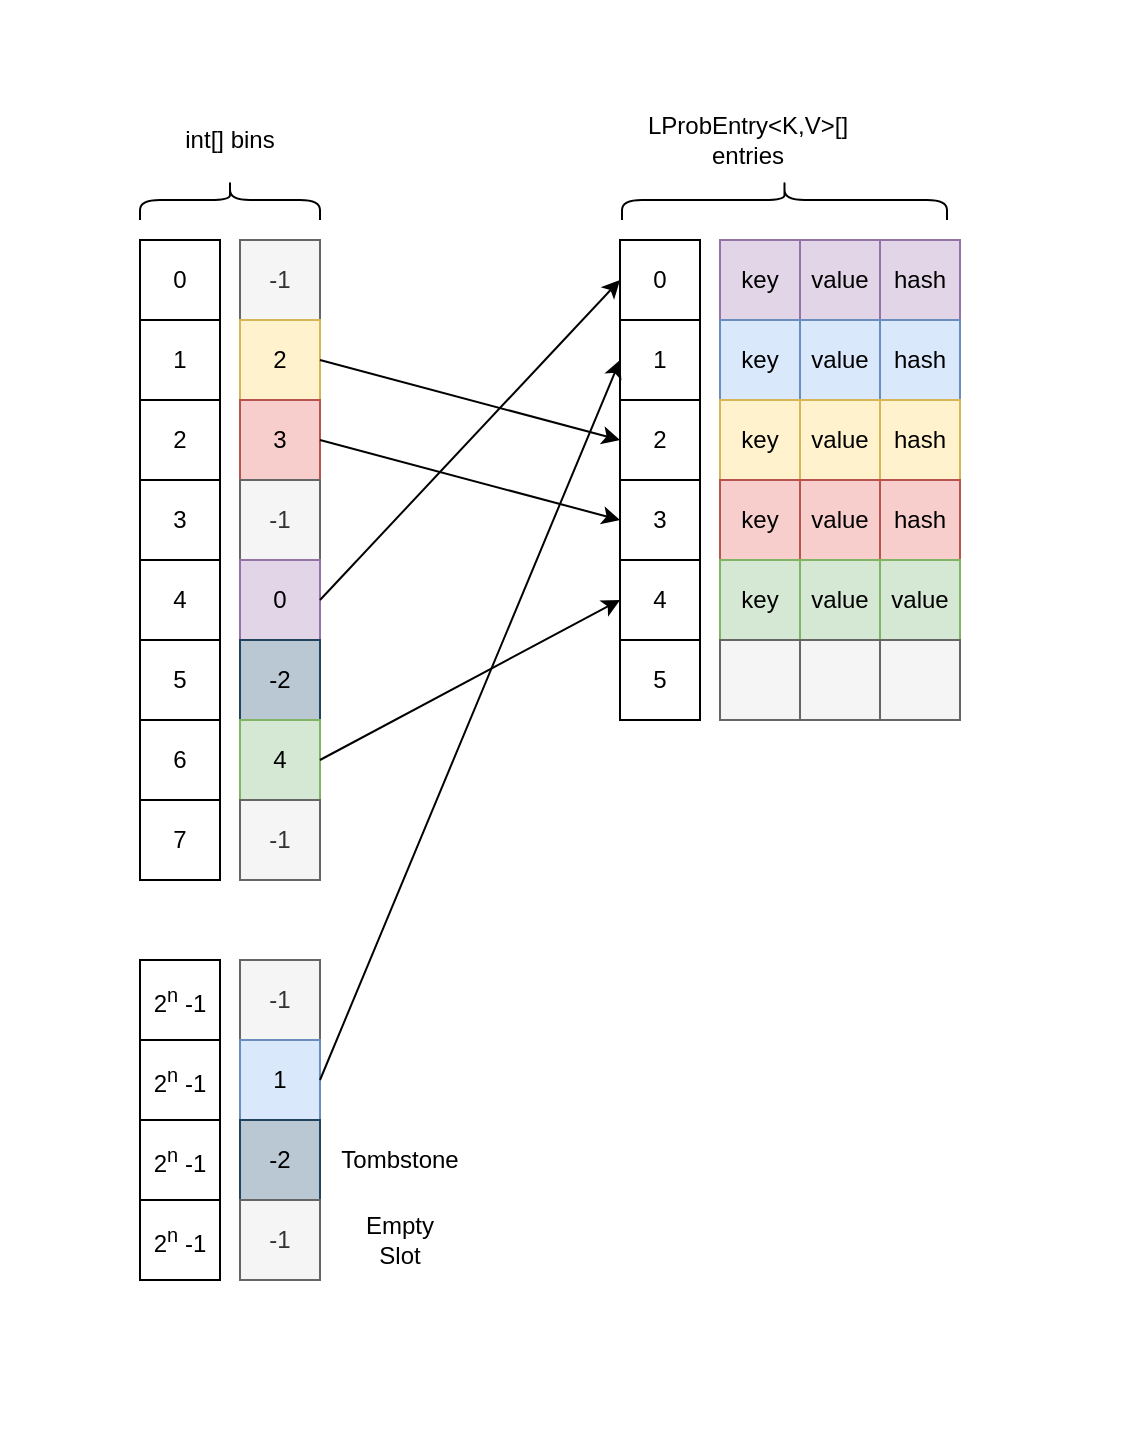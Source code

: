 <mxfile version="15.7.3" type="device"><diagram id="10dCYZjO8WGmn24cJFQH" name="Page-1"><mxGraphModel dx="1106" dy="920" grid="1" gridSize="10" guides="1" tooltips="1" connect="1" arrows="1" fold="1" page="1" pageScale="1" pageWidth="827" pageHeight="1169" math="0" shadow="0"><root><mxCell id="0"/><mxCell id="1" parent="0"/><mxCell id="0Dd41MDwj-d3mXNEJrvE-61" value="" style="rounded=0;whiteSpace=wrap;html=1;fillColor=none;strokeColor=none;" vertex="1" parent="1"><mxGeometry x="80" y="40" width="560" height="720" as="geometry"/></mxCell><mxCell id="0Dd41MDwj-d3mXNEJrvE-1" value="-1" style="rounded=0;whiteSpace=wrap;html=1;fillColor=#f5f5f5;fontColor=#333333;strokeColor=#666666;" vertex="1" parent="1"><mxGeometry x="200" y="160" width="40" height="40" as="geometry"/></mxCell><mxCell id="0Dd41MDwj-d3mXNEJrvE-2" value="2" style="rounded=0;whiteSpace=wrap;html=1;fillColor=#fff2cc;strokeColor=#d6b656;" vertex="1" parent="1"><mxGeometry x="200" y="200" width="40" height="40" as="geometry"/></mxCell><mxCell id="0Dd41MDwj-d3mXNEJrvE-3" value="3" style="rounded=0;whiteSpace=wrap;html=1;fillColor=#f8cecc;strokeColor=#b85450;" vertex="1" parent="1"><mxGeometry x="200" y="240" width="40" height="40" as="geometry"/></mxCell><mxCell id="0Dd41MDwj-d3mXNEJrvE-4" value="-1" style="rounded=0;whiteSpace=wrap;html=1;fillColor=#f5f5f5;fontColor=#333333;strokeColor=#666666;" vertex="1" parent="1"><mxGeometry x="200" y="280" width="40" height="40" as="geometry"/></mxCell><mxCell id="0Dd41MDwj-d3mXNEJrvE-5" value="0" style="rounded=0;whiteSpace=wrap;html=1;fillColor=#e1d5e7;strokeColor=#9673a6;" vertex="1" parent="1"><mxGeometry x="200" y="320" width="40" height="40" as="geometry"/></mxCell><mxCell id="0Dd41MDwj-d3mXNEJrvE-6" value="-2" style="rounded=0;whiteSpace=wrap;html=1;fillColor=#bac8d3;strokeColor=#23445d;" vertex="1" parent="1"><mxGeometry x="200" y="360" width="40" height="40" as="geometry"/></mxCell><mxCell id="0Dd41MDwj-d3mXNEJrvE-7" value="4" style="rounded=0;whiteSpace=wrap;html=1;fillColor=#d5e8d4;strokeColor=#82b366;" vertex="1" parent="1"><mxGeometry x="200" y="400" width="40" height="40" as="geometry"/></mxCell><mxCell id="0Dd41MDwj-d3mXNEJrvE-8" value="-1" style="rounded=0;whiteSpace=wrap;html=1;fillColor=#f5f5f5;fontColor=#333333;strokeColor=#666666;" vertex="1" parent="1"><mxGeometry x="200" y="440" width="40" height="40" as="geometry"/></mxCell><mxCell id="0Dd41MDwj-d3mXNEJrvE-9" value="-1" style="rounded=0;whiteSpace=wrap;html=1;fillColor=#f5f5f5;fontColor=#333333;strokeColor=#666666;" vertex="1" parent="1"><mxGeometry x="200" y="520" width="40" height="40" as="geometry"/></mxCell><mxCell id="0Dd41MDwj-d3mXNEJrvE-10" value="1" style="rounded=0;whiteSpace=wrap;html=1;fillColor=#dae8fc;strokeColor=#6c8ebf;" vertex="1" parent="1"><mxGeometry x="200" y="560" width="40" height="40" as="geometry"/></mxCell><mxCell id="0Dd41MDwj-d3mXNEJrvE-11" value="-2" style="rounded=0;whiteSpace=wrap;html=1;fillColor=#bac8d3;strokeColor=#23445d;" vertex="1" parent="1"><mxGeometry x="200" y="600" width="40" height="40" as="geometry"/></mxCell><mxCell id="0Dd41MDwj-d3mXNEJrvE-12" value="-1" style="rounded=0;whiteSpace=wrap;html=1;fillColor=#f5f5f5;strokeColor=#666666;fontColor=#333333;" vertex="1" parent="1"><mxGeometry x="200" y="640" width="40" height="40" as="geometry"/></mxCell><mxCell id="0Dd41MDwj-d3mXNEJrvE-13" value="key" style="rounded=0;whiteSpace=wrap;html=1;fillColor=#e1d5e7;strokeColor=#9673a6;" vertex="1" parent="1"><mxGeometry x="440" y="160" width="40" height="40" as="geometry"/></mxCell><mxCell id="0Dd41MDwj-d3mXNEJrvE-14" value="value" style="rounded=0;whiteSpace=wrap;html=1;fillColor=#e1d5e7;strokeColor=#9673a6;" vertex="1" parent="1"><mxGeometry x="480" y="160" width="40" height="40" as="geometry"/></mxCell><mxCell id="0Dd41MDwj-d3mXNEJrvE-15" value="key" style="rounded=0;whiteSpace=wrap;html=1;fillColor=#dae8fc;strokeColor=#6c8ebf;" vertex="1" parent="1"><mxGeometry x="440" y="200" width="40" height="40" as="geometry"/></mxCell><mxCell id="0Dd41MDwj-d3mXNEJrvE-16" value="value" style="rounded=0;whiteSpace=wrap;html=1;fillColor=#dae8fc;strokeColor=#6c8ebf;" vertex="1" parent="1"><mxGeometry x="480" y="200" width="40" height="40" as="geometry"/></mxCell><mxCell id="0Dd41MDwj-d3mXNEJrvE-17" value="key" style="rounded=0;whiteSpace=wrap;html=1;fillColor=#fff2cc;strokeColor=#d6b656;" vertex="1" parent="1"><mxGeometry x="440" y="240" width="40" height="40" as="geometry"/></mxCell><mxCell id="0Dd41MDwj-d3mXNEJrvE-18" value="value" style="rounded=0;whiteSpace=wrap;html=1;fillColor=#fff2cc;strokeColor=#d6b656;" vertex="1" parent="1"><mxGeometry x="480" y="240" width="40" height="40" as="geometry"/></mxCell><mxCell id="0Dd41MDwj-d3mXNEJrvE-19" value="key" style="rounded=0;whiteSpace=wrap;html=1;fillColor=#f8cecc;strokeColor=#b85450;" vertex="1" parent="1"><mxGeometry x="440" y="280" width="40" height="40" as="geometry"/></mxCell><mxCell id="0Dd41MDwj-d3mXNEJrvE-20" value="value" style="rounded=0;whiteSpace=wrap;html=1;fillColor=#f8cecc;strokeColor=#b85450;" vertex="1" parent="1"><mxGeometry x="480" y="280" width="40" height="40" as="geometry"/></mxCell><mxCell id="0Dd41MDwj-d3mXNEJrvE-21" value="key" style="rounded=0;whiteSpace=wrap;html=1;fillColor=#d5e8d4;strokeColor=#82b366;" vertex="1" parent="1"><mxGeometry x="440" y="320" width="40" height="40" as="geometry"/></mxCell><mxCell id="0Dd41MDwj-d3mXNEJrvE-22" value="value" style="rounded=0;whiteSpace=wrap;html=1;fillColor=#d5e8d4;strokeColor=#82b366;" vertex="1" parent="1"><mxGeometry x="480" y="320" width="40" height="40" as="geometry"/></mxCell><mxCell id="0Dd41MDwj-d3mXNEJrvE-23" value="" style="rounded=0;whiteSpace=wrap;html=1;fillColor=#f5f5f5;fontColor=#333333;strokeColor=#666666;" vertex="1" parent="1"><mxGeometry x="440" y="360" width="40" height="40" as="geometry"/></mxCell><mxCell id="0Dd41MDwj-d3mXNEJrvE-24" value="" style="rounded=0;whiteSpace=wrap;html=1;fillColor=#f5f5f5;fontColor=#333333;strokeColor=#666666;" vertex="1" parent="1"><mxGeometry x="480" y="360" width="40" height="40" as="geometry"/></mxCell><mxCell id="0Dd41MDwj-d3mXNEJrvE-27" value="0" style="rounded=0;whiteSpace=wrap;html=1;" vertex="1" parent="1"><mxGeometry x="390" y="160" width="40" height="40" as="geometry"/></mxCell><mxCell id="0Dd41MDwj-d3mXNEJrvE-28" value="1" style="rounded=0;whiteSpace=wrap;html=1;" vertex="1" parent="1"><mxGeometry x="390" y="200" width="40" height="40" as="geometry"/></mxCell><mxCell id="0Dd41MDwj-d3mXNEJrvE-29" value="2" style="rounded=0;whiteSpace=wrap;html=1;" vertex="1" parent="1"><mxGeometry x="390" y="240" width="40" height="40" as="geometry"/></mxCell><mxCell id="0Dd41MDwj-d3mXNEJrvE-30" value="3" style="rounded=0;whiteSpace=wrap;html=1;" vertex="1" parent="1"><mxGeometry x="390" y="280" width="40" height="40" as="geometry"/></mxCell><mxCell id="0Dd41MDwj-d3mXNEJrvE-31" value="4" style="rounded=0;whiteSpace=wrap;html=1;" vertex="1" parent="1"><mxGeometry x="390" y="320" width="40" height="40" as="geometry"/></mxCell><mxCell id="0Dd41MDwj-d3mXNEJrvE-32" value="5" style="rounded=0;whiteSpace=wrap;html=1;" vertex="1" parent="1"><mxGeometry x="390" y="360" width="40" height="40" as="geometry"/></mxCell><mxCell id="0Dd41MDwj-d3mXNEJrvE-33" value="0" style="rounded=0;whiteSpace=wrap;html=1;" vertex="1" parent="1"><mxGeometry x="150" y="160" width="40" height="40" as="geometry"/></mxCell><mxCell id="0Dd41MDwj-d3mXNEJrvE-34" value="1" style="rounded=0;whiteSpace=wrap;html=1;" vertex="1" parent="1"><mxGeometry x="150" y="200" width="40" height="40" as="geometry"/></mxCell><mxCell id="0Dd41MDwj-d3mXNEJrvE-35" value="2" style="rounded=0;whiteSpace=wrap;html=1;" vertex="1" parent="1"><mxGeometry x="150" y="240" width="40" height="40" as="geometry"/></mxCell><mxCell id="0Dd41MDwj-d3mXNEJrvE-36" value="3" style="rounded=0;whiteSpace=wrap;html=1;" vertex="1" parent="1"><mxGeometry x="150" y="280" width="40" height="40" as="geometry"/></mxCell><mxCell id="0Dd41MDwj-d3mXNEJrvE-37" value="4" style="rounded=0;whiteSpace=wrap;html=1;" vertex="1" parent="1"><mxGeometry x="150" y="320" width="40" height="40" as="geometry"/></mxCell><mxCell id="0Dd41MDwj-d3mXNEJrvE-38" value="5" style="rounded=0;whiteSpace=wrap;html=1;" vertex="1" parent="1"><mxGeometry x="150" y="360" width="40" height="40" as="geometry"/></mxCell><mxCell id="0Dd41MDwj-d3mXNEJrvE-39" value="6" style="rounded=0;whiteSpace=wrap;html=1;" vertex="1" parent="1"><mxGeometry x="150" y="400" width="40" height="40" as="geometry"/></mxCell><mxCell id="0Dd41MDwj-d3mXNEJrvE-40" value="7" style="rounded=0;whiteSpace=wrap;html=1;" vertex="1" parent="1"><mxGeometry x="150" y="440" width="40" height="40" as="geometry"/></mxCell><mxCell id="0Dd41MDwj-d3mXNEJrvE-41" value="2&lt;sup&gt;n&lt;/sup&gt;&amp;nbsp;-1" style="rounded=0;whiteSpace=wrap;html=1;" vertex="1" parent="1"><mxGeometry x="150" y="520" width="40" height="40" as="geometry"/></mxCell><mxCell id="0Dd41MDwj-d3mXNEJrvE-42" value="2&lt;sup&gt;n&lt;/sup&gt;&amp;nbsp;-1" style="rounded=0;whiteSpace=wrap;html=1;" vertex="1" parent="1"><mxGeometry x="150" y="560" width="40" height="40" as="geometry"/></mxCell><mxCell id="0Dd41MDwj-d3mXNEJrvE-43" value="2&lt;sup&gt;n&lt;/sup&gt;&amp;nbsp;-1" style="rounded=0;whiteSpace=wrap;html=1;" vertex="1" parent="1"><mxGeometry x="150" y="600" width="40" height="40" as="geometry"/></mxCell><mxCell id="0Dd41MDwj-d3mXNEJrvE-44" value="2&lt;sup&gt;n&lt;/sup&gt;&amp;nbsp;-1" style="rounded=0;whiteSpace=wrap;html=1;" vertex="1" parent="1"><mxGeometry x="150" y="640" width="40" height="40" as="geometry"/></mxCell><mxCell id="0Dd41MDwj-d3mXNEJrvE-47" value="" style="endArrow=classic;html=1;rounded=0;exitX=1;exitY=0.5;exitDx=0;exitDy=0;entryX=0;entryY=0.5;entryDx=0;entryDy=0;" edge="1" parent="1" source="0Dd41MDwj-d3mXNEJrvE-2" target="0Dd41MDwj-d3mXNEJrvE-29"><mxGeometry width="50" height="50" relative="1" as="geometry"><mxPoint x="390" y="490" as="sourcePoint"/><mxPoint x="440" y="440" as="targetPoint"/></mxGeometry></mxCell><mxCell id="0Dd41MDwj-d3mXNEJrvE-48" value="" style="endArrow=classic;html=1;rounded=0;exitX=1;exitY=0.5;exitDx=0;exitDy=0;entryX=0;entryY=0.5;entryDx=0;entryDy=0;" edge="1" parent="1" source="0Dd41MDwj-d3mXNEJrvE-3" target="0Dd41MDwj-d3mXNEJrvE-30"><mxGeometry width="50" height="50" relative="1" as="geometry"><mxPoint x="390" y="490" as="sourcePoint"/><mxPoint x="440" y="440" as="targetPoint"/></mxGeometry></mxCell><mxCell id="0Dd41MDwj-d3mXNEJrvE-49" value="" style="endArrow=classic;html=1;rounded=0;exitX=1;exitY=0.5;exitDx=0;exitDy=0;entryX=0;entryY=0.5;entryDx=0;entryDy=0;" edge="1" parent="1" source="0Dd41MDwj-d3mXNEJrvE-5" target="0Dd41MDwj-d3mXNEJrvE-27"><mxGeometry width="50" height="50" relative="1" as="geometry"><mxPoint x="390" y="490" as="sourcePoint"/><mxPoint x="440" y="440" as="targetPoint"/></mxGeometry></mxCell><mxCell id="0Dd41MDwj-d3mXNEJrvE-50" value="" style="endArrow=classic;html=1;rounded=0;exitX=1;exitY=0.5;exitDx=0;exitDy=0;entryX=0;entryY=0.5;entryDx=0;entryDy=0;" edge="1" parent="1" source="0Dd41MDwj-d3mXNEJrvE-7" target="0Dd41MDwj-d3mXNEJrvE-31"><mxGeometry width="50" height="50" relative="1" as="geometry"><mxPoint x="390" y="490" as="sourcePoint"/><mxPoint x="440" y="440" as="targetPoint"/></mxGeometry></mxCell><mxCell id="0Dd41MDwj-d3mXNEJrvE-51" value="" style="endArrow=classic;html=1;rounded=0;exitX=1;exitY=0.5;exitDx=0;exitDy=0;entryX=0;entryY=0.5;entryDx=0;entryDy=0;" edge="1" parent="1" source="0Dd41MDwj-d3mXNEJrvE-10" target="0Dd41MDwj-d3mXNEJrvE-28"><mxGeometry width="50" height="50" relative="1" as="geometry"><mxPoint x="390" y="490" as="sourcePoint"/><mxPoint x="440" y="440" as="targetPoint"/></mxGeometry></mxCell><mxCell id="0Dd41MDwj-d3mXNEJrvE-55" value="" style="shape=curlyBracket;whiteSpace=wrap;html=1;rounded=1;rotation=90;" vertex="1" parent="1"><mxGeometry x="185" y="95" width="20" height="90" as="geometry"/></mxCell><mxCell id="0Dd41MDwj-d3mXNEJrvE-56" value="" style="shape=curlyBracket;whiteSpace=wrap;html=1;rounded=1;rotation=90;" vertex="1" parent="1"><mxGeometry x="462.25" y="58.75" width="20" height="162.5" as="geometry"/></mxCell><mxCell id="0Dd41MDwj-d3mXNEJrvE-57" value="int[] bins" style="text;html=1;strokeColor=none;fillColor=none;align=center;verticalAlign=middle;whiteSpace=wrap;rounded=0;" vertex="1" parent="1"><mxGeometry x="140" y="95" width="110" height="30" as="geometry"/></mxCell><mxCell id="0Dd41MDwj-d3mXNEJrvE-58" value="LProbEntry&amp;lt;K,V&amp;gt;[] entries" style="text;html=1;strokeColor=none;fillColor=none;align=center;verticalAlign=middle;whiteSpace=wrap;rounded=0;" vertex="1" parent="1"><mxGeometry x="398.5" y="95" width="110" height="30" as="geometry"/></mxCell><mxCell id="0Dd41MDwj-d3mXNEJrvE-59" value="Tombstone" style="text;html=1;strokeColor=none;fillColor=none;align=center;verticalAlign=middle;whiteSpace=wrap;rounded=0;" vertex="1" parent="1"><mxGeometry x="250" y="605" width="60" height="30" as="geometry"/></mxCell><mxCell id="0Dd41MDwj-d3mXNEJrvE-60" value="Empty Slot" style="text;html=1;strokeColor=none;fillColor=none;align=center;verticalAlign=middle;whiteSpace=wrap;rounded=0;" vertex="1" parent="1"><mxGeometry x="250" y="645" width="60" height="30" as="geometry"/></mxCell><mxCell id="0Dd41MDwj-d3mXNEJrvE-64" value="hash" style="rounded=0;whiteSpace=wrap;html=1;fillColor=#e1d5e7;strokeColor=#9673a6;" vertex="1" parent="1"><mxGeometry x="520" y="160" width="40" height="40" as="geometry"/></mxCell><mxCell id="0Dd41MDwj-d3mXNEJrvE-65" value="hash" style="rounded=0;whiteSpace=wrap;html=1;fillColor=#dae8fc;strokeColor=#6c8ebf;" vertex="1" parent="1"><mxGeometry x="520" y="200" width="40" height="40" as="geometry"/></mxCell><mxCell id="0Dd41MDwj-d3mXNEJrvE-66" value="hash" style="rounded=0;whiteSpace=wrap;html=1;fillColor=#fff2cc;strokeColor=#d6b656;" vertex="1" parent="1"><mxGeometry x="520" y="240" width="40" height="40" as="geometry"/></mxCell><mxCell id="0Dd41MDwj-d3mXNEJrvE-67" value="hash" style="rounded=0;whiteSpace=wrap;html=1;fillColor=#f8cecc;strokeColor=#b85450;" vertex="1" parent="1"><mxGeometry x="520" y="280" width="40" height="40" as="geometry"/></mxCell><mxCell id="0Dd41MDwj-d3mXNEJrvE-68" value="value" style="rounded=0;whiteSpace=wrap;html=1;fillColor=#d5e8d4;strokeColor=#82b366;" vertex="1" parent="1"><mxGeometry x="520" y="320" width="40" height="40" as="geometry"/></mxCell><mxCell id="0Dd41MDwj-d3mXNEJrvE-69" value="" style="rounded=0;whiteSpace=wrap;html=1;fillColor=#f5f5f5;fontColor=#333333;strokeColor=#666666;" vertex="1" parent="1"><mxGeometry x="520" y="360" width="40" height="40" as="geometry"/></mxCell></root></mxGraphModel></diagram></mxfile>